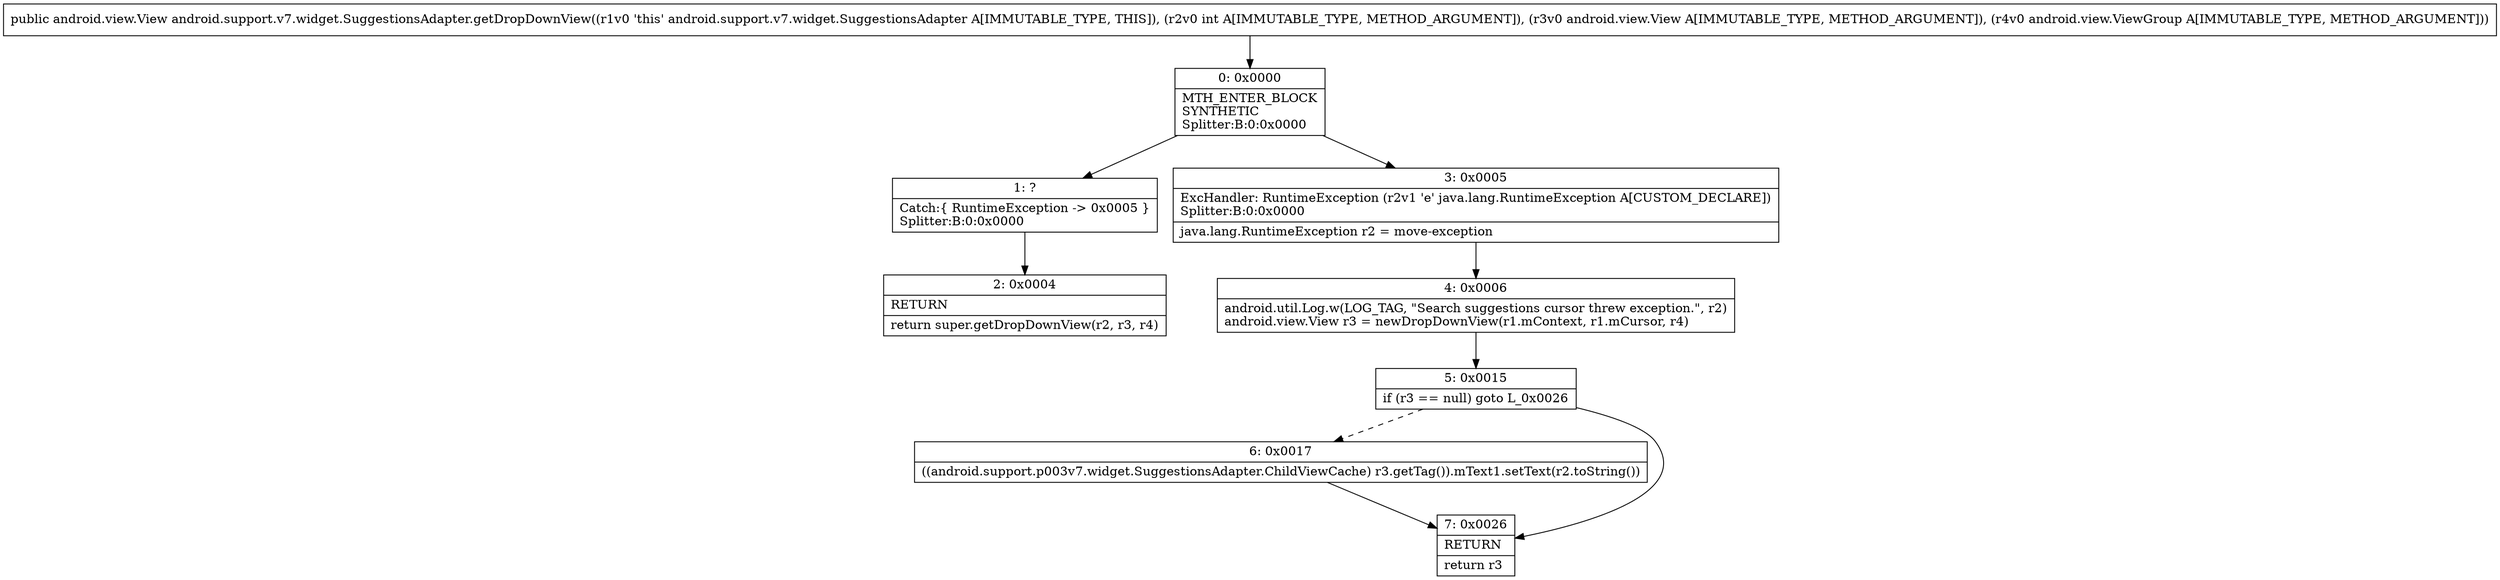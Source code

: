 digraph "CFG forandroid.support.v7.widget.SuggestionsAdapter.getDropDownView(ILandroid\/view\/View;Landroid\/view\/ViewGroup;)Landroid\/view\/View;" {
Node_0 [shape=record,label="{0\:\ 0x0000|MTH_ENTER_BLOCK\lSYNTHETIC\lSplitter:B:0:0x0000\l}"];
Node_1 [shape=record,label="{1\:\ ?|Catch:\{ RuntimeException \-\> 0x0005 \}\lSplitter:B:0:0x0000\l}"];
Node_2 [shape=record,label="{2\:\ 0x0004|RETURN\l|return super.getDropDownView(r2, r3, r4)\l}"];
Node_3 [shape=record,label="{3\:\ 0x0005|ExcHandler: RuntimeException (r2v1 'e' java.lang.RuntimeException A[CUSTOM_DECLARE])\lSplitter:B:0:0x0000\l|java.lang.RuntimeException r2 = move\-exception\l}"];
Node_4 [shape=record,label="{4\:\ 0x0006|android.util.Log.w(LOG_TAG, \"Search suggestions cursor threw exception.\", r2)\landroid.view.View r3 = newDropDownView(r1.mContext, r1.mCursor, r4)\l}"];
Node_5 [shape=record,label="{5\:\ 0x0015|if (r3 == null) goto L_0x0026\l}"];
Node_6 [shape=record,label="{6\:\ 0x0017|((android.support.p003v7.widget.SuggestionsAdapter.ChildViewCache) r3.getTag()).mText1.setText(r2.toString())\l}"];
Node_7 [shape=record,label="{7\:\ 0x0026|RETURN\l|return r3\l}"];
MethodNode[shape=record,label="{public android.view.View android.support.v7.widget.SuggestionsAdapter.getDropDownView((r1v0 'this' android.support.v7.widget.SuggestionsAdapter A[IMMUTABLE_TYPE, THIS]), (r2v0 int A[IMMUTABLE_TYPE, METHOD_ARGUMENT]), (r3v0 android.view.View A[IMMUTABLE_TYPE, METHOD_ARGUMENT]), (r4v0 android.view.ViewGroup A[IMMUTABLE_TYPE, METHOD_ARGUMENT])) }"];
MethodNode -> Node_0;
Node_0 -> Node_1;
Node_0 -> Node_3;
Node_1 -> Node_2;
Node_3 -> Node_4;
Node_4 -> Node_5;
Node_5 -> Node_6[style=dashed];
Node_5 -> Node_7;
Node_6 -> Node_7;
}

